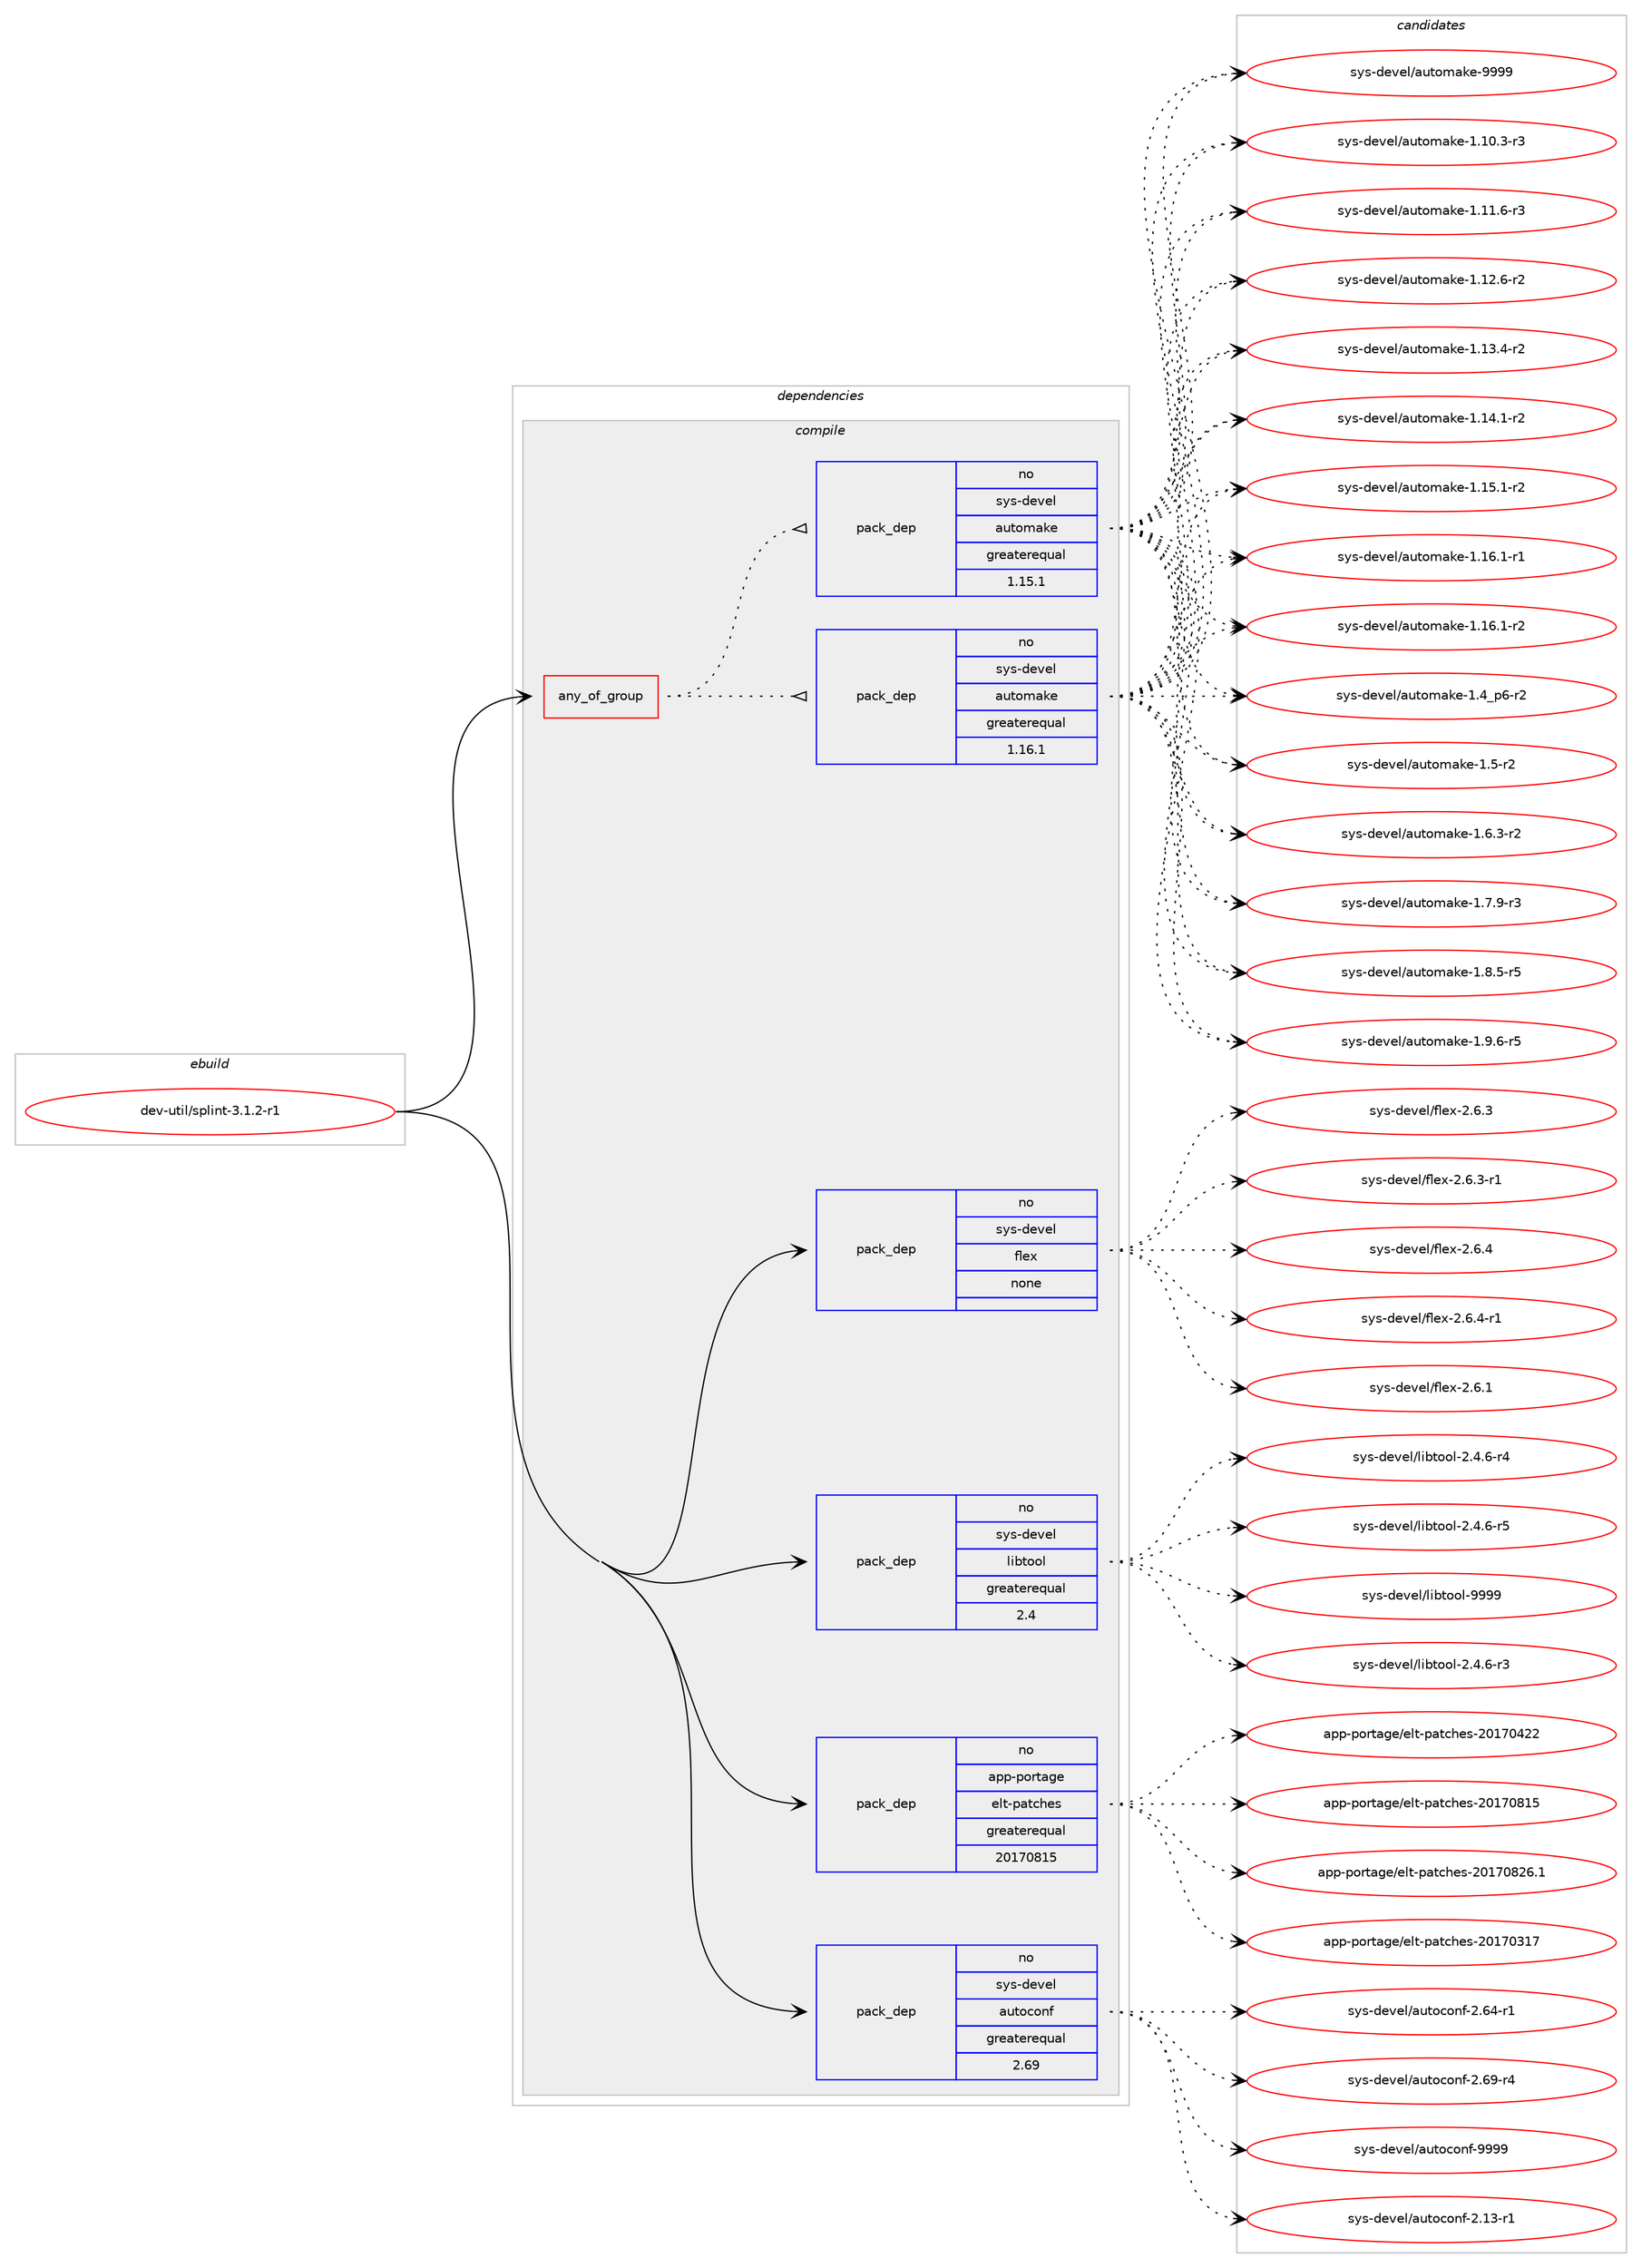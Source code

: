 digraph prolog {

# *************
# Graph options
# *************

newrank=true;
concentrate=true;
compound=true;
graph [rankdir=LR,fontname=Helvetica,fontsize=10,ranksep=1.5];#, ranksep=2.5, nodesep=0.2];
edge  [arrowhead=vee];
node  [fontname=Helvetica,fontsize=10];

# **********
# The ebuild
# **********

subgraph cluster_leftcol {
color=gray;
rank=same;
label=<<i>ebuild</i>>;
id [label="dev-util/splint-3.1.2-r1", color=red, width=4, href="../dev-util/splint-3.1.2-r1.svg"];
}

# ****************
# The dependencies
# ****************

subgraph cluster_midcol {
color=gray;
label=<<i>dependencies</i>>;
subgraph cluster_compile {
fillcolor="#eeeeee";
style=filled;
label=<<i>compile</i>>;
subgraph any11815 {
dependency732297 [label=<<TABLE BORDER="0" CELLBORDER="1" CELLSPACING="0" CELLPADDING="4"><TR><TD CELLPADDING="10">any_of_group</TD></TR></TABLE>>, shape=none, color=red];subgraph pack536763 {
dependency732298 [label=<<TABLE BORDER="0" CELLBORDER="1" CELLSPACING="0" CELLPADDING="4" WIDTH="220"><TR><TD ROWSPAN="6" CELLPADDING="30">pack_dep</TD></TR><TR><TD WIDTH="110">no</TD></TR><TR><TD>sys-devel</TD></TR><TR><TD>automake</TD></TR><TR><TD>greaterequal</TD></TR><TR><TD>1.16.1</TD></TR></TABLE>>, shape=none, color=blue];
}
dependency732297:e -> dependency732298:w [weight=20,style="dotted",arrowhead="oinv"];
subgraph pack536764 {
dependency732299 [label=<<TABLE BORDER="0" CELLBORDER="1" CELLSPACING="0" CELLPADDING="4" WIDTH="220"><TR><TD ROWSPAN="6" CELLPADDING="30">pack_dep</TD></TR><TR><TD WIDTH="110">no</TD></TR><TR><TD>sys-devel</TD></TR><TR><TD>automake</TD></TR><TR><TD>greaterequal</TD></TR><TR><TD>1.15.1</TD></TR></TABLE>>, shape=none, color=blue];
}
dependency732297:e -> dependency732299:w [weight=20,style="dotted",arrowhead="oinv"];
}
id:e -> dependency732297:w [weight=20,style="solid",arrowhead="vee"];
subgraph pack536765 {
dependency732300 [label=<<TABLE BORDER="0" CELLBORDER="1" CELLSPACING="0" CELLPADDING="4" WIDTH="220"><TR><TD ROWSPAN="6" CELLPADDING="30">pack_dep</TD></TR><TR><TD WIDTH="110">no</TD></TR><TR><TD>app-portage</TD></TR><TR><TD>elt-patches</TD></TR><TR><TD>greaterequal</TD></TR><TR><TD>20170815</TD></TR></TABLE>>, shape=none, color=blue];
}
id:e -> dependency732300:w [weight=20,style="solid",arrowhead="vee"];
subgraph pack536766 {
dependency732301 [label=<<TABLE BORDER="0" CELLBORDER="1" CELLSPACING="0" CELLPADDING="4" WIDTH="220"><TR><TD ROWSPAN="6" CELLPADDING="30">pack_dep</TD></TR><TR><TD WIDTH="110">no</TD></TR><TR><TD>sys-devel</TD></TR><TR><TD>autoconf</TD></TR><TR><TD>greaterequal</TD></TR><TR><TD>2.69</TD></TR></TABLE>>, shape=none, color=blue];
}
id:e -> dependency732301:w [weight=20,style="solid",arrowhead="vee"];
subgraph pack536767 {
dependency732302 [label=<<TABLE BORDER="0" CELLBORDER="1" CELLSPACING="0" CELLPADDING="4" WIDTH="220"><TR><TD ROWSPAN="6" CELLPADDING="30">pack_dep</TD></TR><TR><TD WIDTH="110">no</TD></TR><TR><TD>sys-devel</TD></TR><TR><TD>flex</TD></TR><TR><TD>none</TD></TR><TR><TD></TD></TR></TABLE>>, shape=none, color=blue];
}
id:e -> dependency732302:w [weight=20,style="solid",arrowhead="vee"];
subgraph pack536768 {
dependency732303 [label=<<TABLE BORDER="0" CELLBORDER="1" CELLSPACING="0" CELLPADDING="4" WIDTH="220"><TR><TD ROWSPAN="6" CELLPADDING="30">pack_dep</TD></TR><TR><TD WIDTH="110">no</TD></TR><TR><TD>sys-devel</TD></TR><TR><TD>libtool</TD></TR><TR><TD>greaterequal</TD></TR><TR><TD>2.4</TD></TR></TABLE>>, shape=none, color=blue];
}
id:e -> dependency732303:w [weight=20,style="solid",arrowhead="vee"];
}
subgraph cluster_compileandrun {
fillcolor="#eeeeee";
style=filled;
label=<<i>compile and run</i>>;
}
subgraph cluster_run {
fillcolor="#eeeeee";
style=filled;
label=<<i>run</i>>;
}
}

# **************
# The candidates
# **************

subgraph cluster_choices {
rank=same;
color=gray;
label=<<i>candidates</i>>;

subgraph choice536763 {
color=black;
nodesep=1;
choice11512111545100101118101108479711711611110997107101454946494846514511451 [label="sys-devel/automake-1.10.3-r3", color=red, width=4,href="../sys-devel/automake-1.10.3-r3.svg"];
choice11512111545100101118101108479711711611110997107101454946494946544511451 [label="sys-devel/automake-1.11.6-r3", color=red, width=4,href="../sys-devel/automake-1.11.6-r3.svg"];
choice11512111545100101118101108479711711611110997107101454946495046544511450 [label="sys-devel/automake-1.12.6-r2", color=red, width=4,href="../sys-devel/automake-1.12.6-r2.svg"];
choice11512111545100101118101108479711711611110997107101454946495146524511450 [label="sys-devel/automake-1.13.4-r2", color=red, width=4,href="../sys-devel/automake-1.13.4-r2.svg"];
choice11512111545100101118101108479711711611110997107101454946495246494511450 [label="sys-devel/automake-1.14.1-r2", color=red, width=4,href="../sys-devel/automake-1.14.1-r2.svg"];
choice11512111545100101118101108479711711611110997107101454946495346494511450 [label="sys-devel/automake-1.15.1-r2", color=red, width=4,href="../sys-devel/automake-1.15.1-r2.svg"];
choice11512111545100101118101108479711711611110997107101454946495446494511449 [label="sys-devel/automake-1.16.1-r1", color=red, width=4,href="../sys-devel/automake-1.16.1-r1.svg"];
choice11512111545100101118101108479711711611110997107101454946495446494511450 [label="sys-devel/automake-1.16.1-r2", color=red, width=4,href="../sys-devel/automake-1.16.1-r2.svg"];
choice115121115451001011181011084797117116111109971071014549465295112544511450 [label="sys-devel/automake-1.4_p6-r2", color=red, width=4,href="../sys-devel/automake-1.4_p6-r2.svg"];
choice11512111545100101118101108479711711611110997107101454946534511450 [label="sys-devel/automake-1.5-r2", color=red, width=4,href="../sys-devel/automake-1.5-r2.svg"];
choice115121115451001011181011084797117116111109971071014549465446514511450 [label="sys-devel/automake-1.6.3-r2", color=red, width=4,href="../sys-devel/automake-1.6.3-r2.svg"];
choice115121115451001011181011084797117116111109971071014549465546574511451 [label="sys-devel/automake-1.7.9-r3", color=red, width=4,href="../sys-devel/automake-1.7.9-r3.svg"];
choice115121115451001011181011084797117116111109971071014549465646534511453 [label="sys-devel/automake-1.8.5-r5", color=red, width=4,href="../sys-devel/automake-1.8.5-r5.svg"];
choice115121115451001011181011084797117116111109971071014549465746544511453 [label="sys-devel/automake-1.9.6-r5", color=red, width=4,href="../sys-devel/automake-1.9.6-r5.svg"];
choice115121115451001011181011084797117116111109971071014557575757 [label="sys-devel/automake-9999", color=red, width=4,href="../sys-devel/automake-9999.svg"];
dependency732298:e -> choice11512111545100101118101108479711711611110997107101454946494846514511451:w [style=dotted,weight="100"];
dependency732298:e -> choice11512111545100101118101108479711711611110997107101454946494946544511451:w [style=dotted,weight="100"];
dependency732298:e -> choice11512111545100101118101108479711711611110997107101454946495046544511450:w [style=dotted,weight="100"];
dependency732298:e -> choice11512111545100101118101108479711711611110997107101454946495146524511450:w [style=dotted,weight="100"];
dependency732298:e -> choice11512111545100101118101108479711711611110997107101454946495246494511450:w [style=dotted,weight="100"];
dependency732298:e -> choice11512111545100101118101108479711711611110997107101454946495346494511450:w [style=dotted,weight="100"];
dependency732298:e -> choice11512111545100101118101108479711711611110997107101454946495446494511449:w [style=dotted,weight="100"];
dependency732298:e -> choice11512111545100101118101108479711711611110997107101454946495446494511450:w [style=dotted,weight="100"];
dependency732298:e -> choice115121115451001011181011084797117116111109971071014549465295112544511450:w [style=dotted,weight="100"];
dependency732298:e -> choice11512111545100101118101108479711711611110997107101454946534511450:w [style=dotted,weight="100"];
dependency732298:e -> choice115121115451001011181011084797117116111109971071014549465446514511450:w [style=dotted,weight="100"];
dependency732298:e -> choice115121115451001011181011084797117116111109971071014549465546574511451:w [style=dotted,weight="100"];
dependency732298:e -> choice115121115451001011181011084797117116111109971071014549465646534511453:w [style=dotted,weight="100"];
dependency732298:e -> choice115121115451001011181011084797117116111109971071014549465746544511453:w [style=dotted,weight="100"];
dependency732298:e -> choice115121115451001011181011084797117116111109971071014557575757:w [style=dotted,weight="100"];
}
subgraph choice536764 {
color=black;
nodesep=1;
choice11512111545100101118101108479711711611110997107101454946494846514511451 [label="sys-devel/automake-1.10.3-r3", color=red, width=4,href="../sys-devel/automake-1.10.3-r3.svg"];
choice11512111545100101118101108479711711611110997107101454946494946544511451 [label="sys-devel/automake-1.11.6-r3", color=red, width=4,href="../sys-devel/automake-1.11.6-r3.svg"];
choice11512111545100101118101108479711711611110997107101454946495046544511450 [label="sys-devel/automake-1.12.6-r2", color=red, width=4,href="../sys-devel/automake-1.12.6-r2.svg"];
choice11512111545100101118101108479711711611110997107101454946495146524511450 [label="sys-devel/automake-1.13.4-r2", color=red, width=4,href="../sys-devel/automake-1.13.4-r2.svg"];
choice11512111545100101118101108479711711611110997107101454946495246494511450 [label="sys-devel/automake-1.14.1-r2", color=red, width=4,href="../sys-devel/automake-1.14.1-r2.svg"];
choice11512111545100101118101108479711711611110997107101454946495346494511450 [label="sys-devel/automake-1.15.1-r2", color=red, width=4,href="../sys-devel/automake-1.15.1-r2.svg"];
choice11512111545100101118101108479711711611110997107101454946495446494511449 [label="sys-devel/automake-1.16.1-r1", color=red, width=4,href="../sys-devel/automake-1.16.1-r1.svg"];
choice11512111545100101118101108479711711611110997107101454946495446494511450 [label="sys-devel/automake-1.16.1-r2", color=red, width=4,href="../sys-devel/automake-1.16.1-r2.svg"];
choice115121115451001011181011084797117116111109971071014549465295112544511450 [label="sys-devel/automake-1.4_p6-r2", color=red, width=4,href="../sys-devel/automake-1.4_p6-r2.svg"];
choice11512111545100101118101108479711711611110997107101454946534511450 [label="sys-devel/automake-1.5-r2", color=red, width=4,href="../sys-devel/automake-1.5-r2.svg"];
choice115121115451001011181011084797117116111109971071014549465446514511450 [label="sys-devel/automake-1.6.3-r2", color=red, width=4,href="../sys-devel/automake-1.6.3-r2.svg"];
choice115121115451001011181011084797117116111109971071014549465546574511451 [label="sys-devel/automake-1.7.9-r3", color=red, width=4,href="../sys-devel/automake-1.7.9-r3.svg"];
choice115121115451001011181011084797117116111109971071014549465646534511453 [label="sys-devel/automake-1.8.5-r5", color=red, width=4,href="../sys-devel/automake-1.8.5-r5.svg"];
choice115121115451001011181011084797117116111109971071014549465746544511453 [label="sys-devel/automake-1.9.6-r5", color=red, width=4,href="../sys-devel/automake-1.9.6-r5.svg"];
choice115121115451001011181011084797117116111109971071014557575757 [label="sys-devel/automake-9999", color=red, width=4,href="../sys-devel/automake-9999.svg"];
dependency732299:e -> choice11512111545100101118101108479711711611110997107101454946494846514511451:w [style=dotted,weight="100"];
dependency732299:e -> choice11512111545100101118101108479711711611110997107101454946494946544511451:w [style=dotted,weight="100"];
dependency732299:e -> choice11512111545100101118101108479711711611110997107101454946495046544511450:w [style=dotted,weight="100"];
dependency732299:e -> choice11512111545100101118101108479711711611110997107101454946495146524511450:w [style=dotted,weight="100"];
dependency732299:e -> choice11512111545100101118101108479711711611110997107101454946495246494511450:w [style=dotted,weight="100"];
dependency732299:e -> choice11512111545100101118101108479711711611110997107101454946495346494511450:w [style=dotted,weight="100"];
dependency732299:e -> choice11512111545100101118101108479711711611110997107101454946495446494511449:w [style=dotted,weight="100"];
dependency732299:e -> choice11512111545100101118101108479711711611110997107101454946495446494511450:w [style=dotted,weight="100"];
dependency732299:e -> choice115121115451001011181011084797117116111109971071014549465295112544511450:w [style=dotted,weight="100"];
dependency732299:e -> choice11512111545100101118101108479711711611110997107101454946534511450:w [style=dotted,weight="100"];
dependency732299:e -> choice115121115451001011181011084797117116111109971071014549465446514511450:w [style=dotted,weight="100"];
dependency732299:e -> choice115121115451001011181011084797117116111109971071014549465546574511451:w [style=dotted,weight="100"];
dependency732299:e -> choice115121115451001011181011084797117116111109971071014549465646534511453:w [style=dotted,weight="100"];
dependency732299:e -> choice115121115451001011181011084797117116111109971071014549465746544511453:w [style=dotted,weight="100"];
dependency732299:e -> choice115121115451001011181011084797117116111109971071014557575757:w [style=dotted,weight="100"];
}
subgraph choice536765 {
color=black;
nodesep=1;
choice97112112451121111141169710310147101108116451129711699104101115455048495548514955 [label="app-portage/elt-patches-20170317", color=red, width=4,href="../app-portage/elt-patches-20170317.svg"];
choice97112112451121111141169710310147101108116451129711699104101115455048495548525050 [label="app-portage/elt-patches-20170422", color=red, width=4,href="../app-portage/elt-patches-20170422.svg"];
choice97112112451121111141169710310147101108116451129711699104101115455048495548564953 [label="app-portage/elt-patches-20170815", color=red, width=4,href="../app-portage/elt-patches-20170815.svg"];
choice971121124511211111411697103101471011081164511297116991041011154550484955485650544649 [label="app-portage/elt-patches-20170826.1", color=red, width=4,href="../app-portage/elt-patches-20170826.1.svg"];
dependency732300:e -> choice97112112451121111141169710310147101108116451129711699104101115455048495548514955:w [style=dotted,weight="100"];
dependency732300:e -> choice97112112451121111141169710310147101108116451129711699104101115455048495548525050:w [style=dotted,weight="100"];
dependency732300:e -> choice97112112451121111141169710310147101108116451129711699104101115455048495548564953:w [style=dotted,weight="100"];
dependency732300:e -> choice971121124511211111411697103101471011081164511297116991041011154550484955485650544649:w [style=dotted,weight="100"];
}
subgraph choice536766 {
color=black;
nodesep=1;
choice1151211154510010111810110847971171161119911111010245504649514511449 [label="sys-devel/autoconf-2.13-r1", color=red, width=4,href="../sys-devel/autoconf-2.13-r1.svg"];
choice1151211154510010111810110847971171161119911111010245504654524511449 [label="sys-devel/autoconf-2.64-r1", color=red, width=4,href="../sys-devel/autoconf-2.64-r1.svg"];
choice1151211154510010111810110847971171161119911111010245504654574511452 [label="sys-devel/autoconf-2.69-r4", color=red, width=4,href="../sys-devel/autoconf-2.69-r4.svg"];
choice115121115451001011181011084797117116111991111101024557575757 [label="sys-devel/autoconf-9999", color=red, width=4,href="../sys-devel/autoconf-9999.svg"];
dependency732301:e -> choice1151211154510010111810110847971171161119911111010245504649514511449:w [style=dotted,weight="100"];
dependency732301:e -> choice1151211154510010111810110847971171161119911111010245504654524511449:w [style=dotted,weight="100"];
dependency732301:e -> choice1151211154510010111810110847971171161119911111010245504654574511452:w [style=dotted,weight="100"];
dependency732301:e -> choice115121115451001011181011084797117116111991111101024557575757:w [style=dotted,weight="100"];
}
subgraph choice536767 {
color=black;
nodesep=1;
choice1151211154510010111810110847102108101120455046544649 [label="sys-devel/flex-2.6.1", color=red, width=4,href="../sys-devel/flex-2.6.1.svg"];
choice1151211154510010111810110847102108101120455046544651 [label="sys-devel/flex-2.6.3", color=red, width=4,href="../sys-devel/flex-2.6.3.svg"];
choice11512111545100101118101108471021081011204550465446514511449 [label="sys-devel/flex-2.6.3-r1", color=red, width=4,href="../sys-devel/flex-2.6.3-r1.svg"];
choice1151211154510010111810110847102108101120455046544652 [label="sys-devel/flex-2.6.4", color=red, width=4,href="../sys-devel/flex-2.6.4.svg"];
choice11512111545100101118101108471021081011204550465446524511449 [label="sys-devel/flex-2.6.4-r1", color=red, width=4,href="../sys-devel/flex-2.6.4-r1.svg"];
dependency732302:e -> choice1151211154510010111810110847102108101120455046544649:w [style=dotted,weight="100"];
dependency732302:e -> choice1151211154510010111810110847102108101120455046544651:w [style=dotted,weight="100"];
dependency732302:e -> choice11512111545100101118101108471021081011204550465446514511449:w [style=dotted,weight="100"];
dependency732302:e -> choice1151211154510010111810110847102108101120455046544652:w [style=dotted,weight="100"];
dependency732302:e -> choice11512111545100101118101108471021081011204550465446524511449:w [style=dotted,weight="100"];
}
subgraph choice536768 {
color=black;
nodesep=1;
choice1151211154510010111810110847108105981161111111084550465246544511451 [label="sys-devel/libtool-2.4.6-r3", color=red, width=4,href="../sys-devel/libtool-2.4.6-r3.svg"];
choice1151211154510010111810110847108105981161111111084550465246544511452 [label="sys-devel/libtool-2.4.6-r4", color=red, width=4,href="../sys-devel/libtool-2.4.6-r4.svg"];
choice1151211154510010111810110847108105981161111111084550465246544511453 [label="sys-devel/libtool-2.4.6-r5", color=red, width=4,href="../sys-devel/libtool-2.4.6-r5.svg"];
choice1151211154510010111810110847108105981161111111084557575757 [label="sys-devel/libtool-9999", color=red, width=4,href="../sys-devel/libtool-9999.svg"];
dependency732303:e -> choice1151211154510010111810110847108105981161111111084550465246544511451:w [style=dotted,weight="100"];
dependency732303:e -> choice1151211154510010111810110847108105981161111111084550465246544511452:w [style=dotted,weight="100"];
dependency732303:e -> choice1151211154510010111810110847108105981161111111084550465246544511453:w [style=dotted,weight="100"];
dependency732303:e -> choice1151211154510010111810110847108105981161111111084557575757:w [style=dotted,weight="100"];
}
}

}
